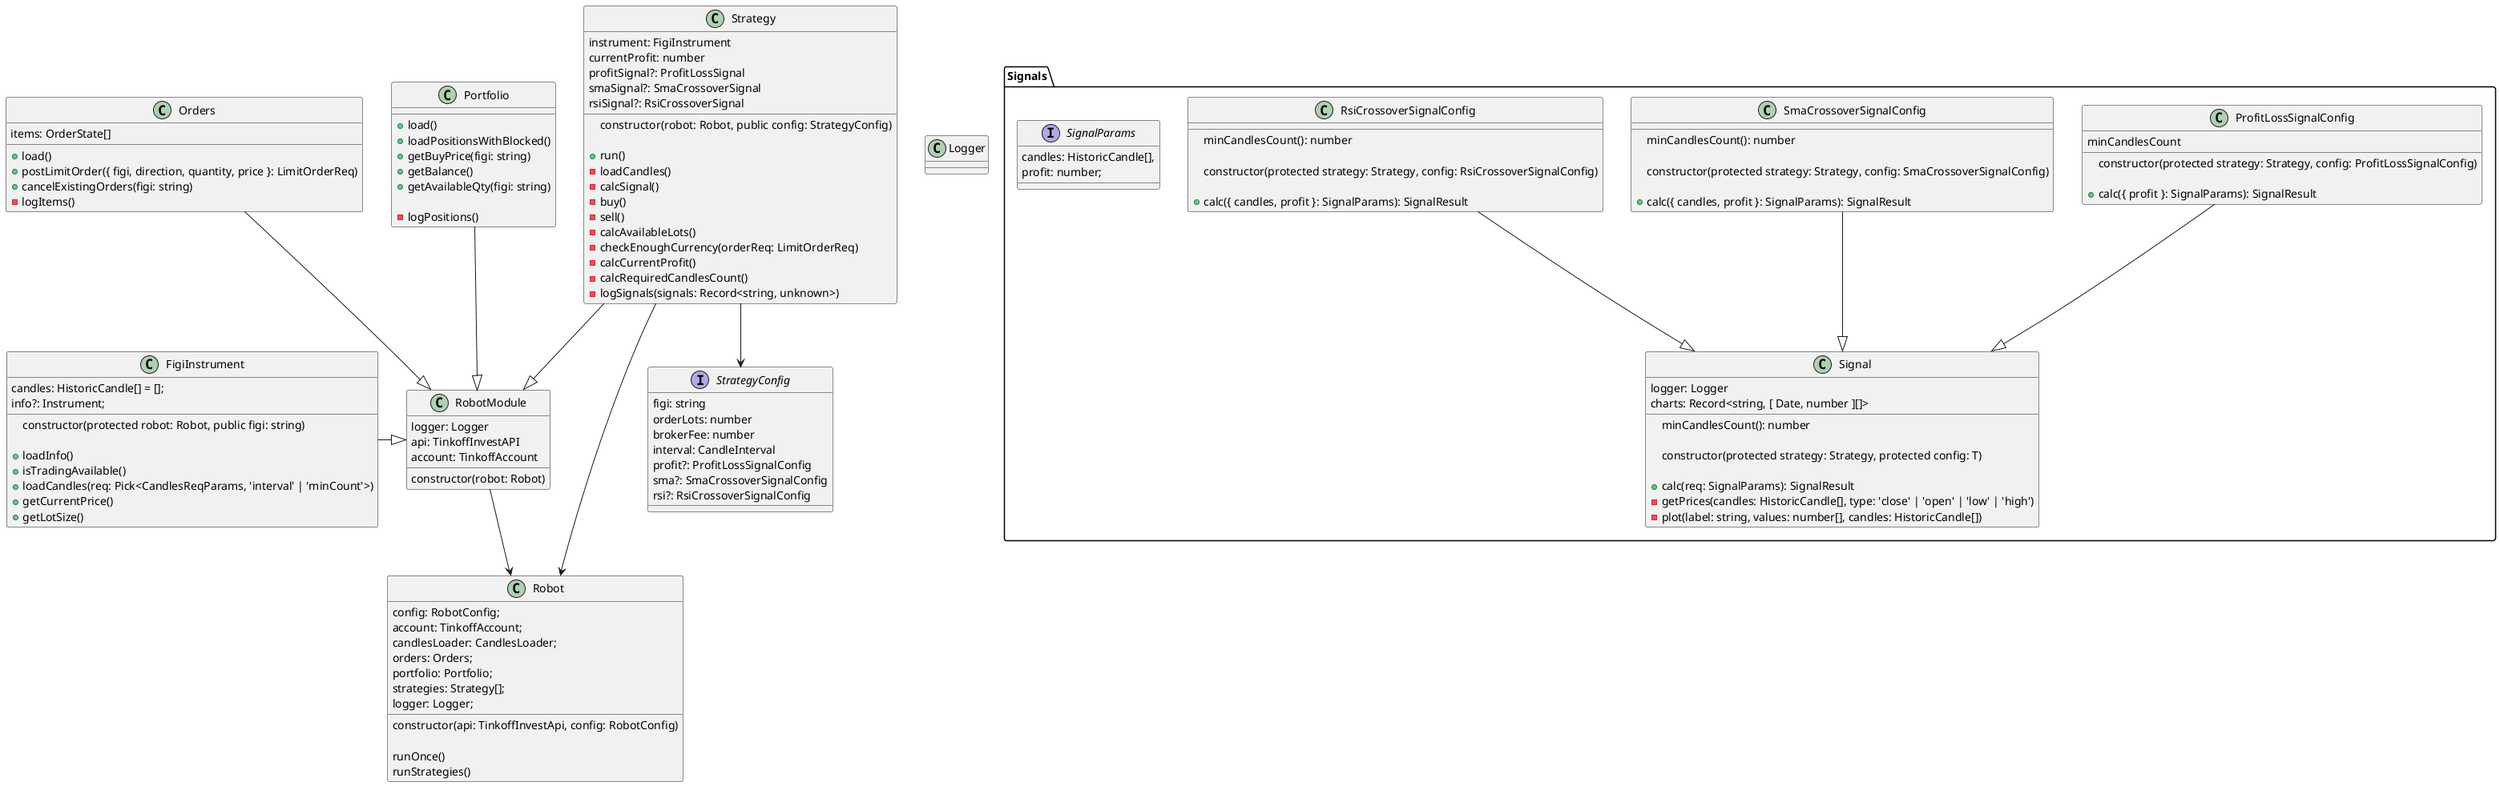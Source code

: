 @startuml

class Robot {
  config: RobotConfig;
  account: TinkoffAccount;
  candlesLoader: CandlesLoader;
  orders: Orders;
  portfolio: Portfolio;
  strategies: Strategy[];
  logger: Logger;

  constructor(api: TinkoffInvestApi, config: RobotConfig)

  runOnce()
  runStrategies()
}

class FigiInstrument {
  candles: HistoricCandle[] = [];
  info?: Instrument;

  constructor(protected robot: Robot, public figi: string)

  + loadInfo()
  + isTradingAvailable()
  + loadCandles(req: Pick<CandlesReqParams, 'interval' | 'minCount'>)
  + getCurrentPrice()
  + getLotSize()
}

class Strategy {
  instrument: FigiInstrument
  currentProfit: number
  profitSignal?: ProfitLossSignal
  smaSignal?: SmaCrossoverSignal
  rsiSignal?: RsiCrossoverSignal

  constructor(robot: Robot, public config: StrategyConfig)

  + run()
  - loadCandles()
  - calcSignal()
  - buy()
  - sell()
  - calcAvailableLots()
  - checkEnoughCurrency(orderReq: LimitOrderReq)
  - calcCurrentProfit()
  - calcRequiredCandlesCount()
  - logSignals(signals: Record<string, unknown>)
}

class RobotModule {
  logger: Logger
  api: TinkoffInvestAPI
  account: TinkoffAccount

  constructor(robot: Robot)
}

class Logger {
  
}

interface StrategyConfig {
  figi: string
  orderLots: number
  brokerFee: number
  interval: CandleInterval
  profit?: ProfitLossSignalConfig
  sma?: SmaCrossoverSignalConfig
  rsi?: RsiCrossoverSignalConfig
}

package Signals {
  class ProfitLossSignalConfig {
    minCandlesCount

    constructor(protected strategy: Strategy, config: ProfitLossSignalConfig)

    + calc({ profit }: SignalParams): SignalResult
  }

  class SmaCrossoverSignalConfig {
    minCandlesCount(): number

    constructor(protected strategy: Strategy, config: SmaCrossoverSignalConfig)

    + calc({ candles, profit }: SignalParams): SignalResult
  } 
  
  class RsiCrossoverSignalConfig {
    minCandlesCount(): number

    constructor(protected strategy: Strategy, config: RsiCrossoverSignalConfig)

    + calc({ candles, profit }: SignalParams): SignalResult
  }

  interface SignalParams {
    candles: HistoricCandle[],
    profit: number;
  }

  class Signal {
    logger: Logger
    charts: Record<string, [ Date, number ][]>
    minCandlesCount(): number

    constructor(protected strategy: Strategy, protected config: T)

    + calc(req: SignalParams): SignalResult
    - getPrices(candles: HistoricCandle[], type: 'close' | 'open' | 'low' | 'high')
    - plot(label: string, values: number[], candles: HistoricCandle[])
  }
}



class Orders {
  items: OrderState[]

  + load()
  + postLimitOrder({ figi, direction, quantity, price }: LimitOrderReq)
  + cancelExistingOrders(figi: string)
  - logItems()
}

class Portfolio {
  + load()
  + loadPositionsWithBlocked()
  + getBuyPrice(figi: string)
  + getBalance()
  + getAvailableQty(figi: string)

  - logPositions()
}

' interface LimitOrderReq = Pick<PostOrderRequest, 'figi' | 'direction' | 'quantity' | 'price'>

Strategy --|> RobotModule
Orders --|> RobotModule
Strategy --> Robot
Portfolio --|> RobotModule
Strategy --> StrategyConfig
RobotModule --> Robot


RsiCrossoverSignalConfig --|> Signal
SmaCrossoverSignalConfig --|> Signal
ProfitLossSignalConfig --|> Signal
FigiInstrument -|> RobotModule

@enduml